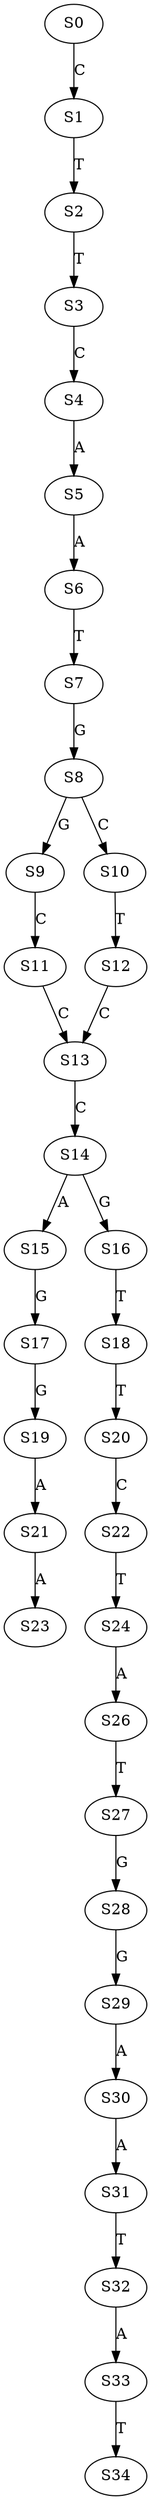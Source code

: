 strict digraph  {
	S0 -> S1 [ label = C ];
	S1 -> S2 [ label = T ];
	S2 -> S3 [ label = T ];
	S3 -> S4 [ label = C ];
	S4 -> S5 [ label = A ];
	S5 -> S6 [ label = A ];
	S6 -> S7 [ label = T ];
	S7 -> S8 [ label = G ];
	S8 -> S9 [ label = G ];
	S8 -> S10 [ label = C ];
	S9 -> S11 [ label = C ];
	S10 -> S12 [ label = T ];
	S11 -> S13 [ label = C ];
	S12 -> S13 [ label = C ];
	S13 -> S14 [ label = C ];
	S14 -> S15 [ label = A ];
	S14 -> S16 [ label = G ];
	S15 -> S17 [ label = G ];
	S16 -> S18 [ label = T ];
	S17 -> S19 [ label = G ];
	S18 -> S20 [ label = T ];
	S19 -> S21 [ label = A ];
	S20 -> S22 [ label = C ];
	S21 -> S23 [ label = A ];
	S22 -> S24 [ label = T ];
	S24 -> S26 [ label = A ];
	S26 -> S27 [ label = T ];
	S27 -> S28 [ label = G ];
	S28 -> S29 [ label = G ];
	S29 -> S30 [ label = A ];
	S30 -> S31 [ label = A ];
	S31 -> S32 [ label = T ];
	S32 -> S33 [ label = A ];
	S33 -> S34 [ label = T ];
}
